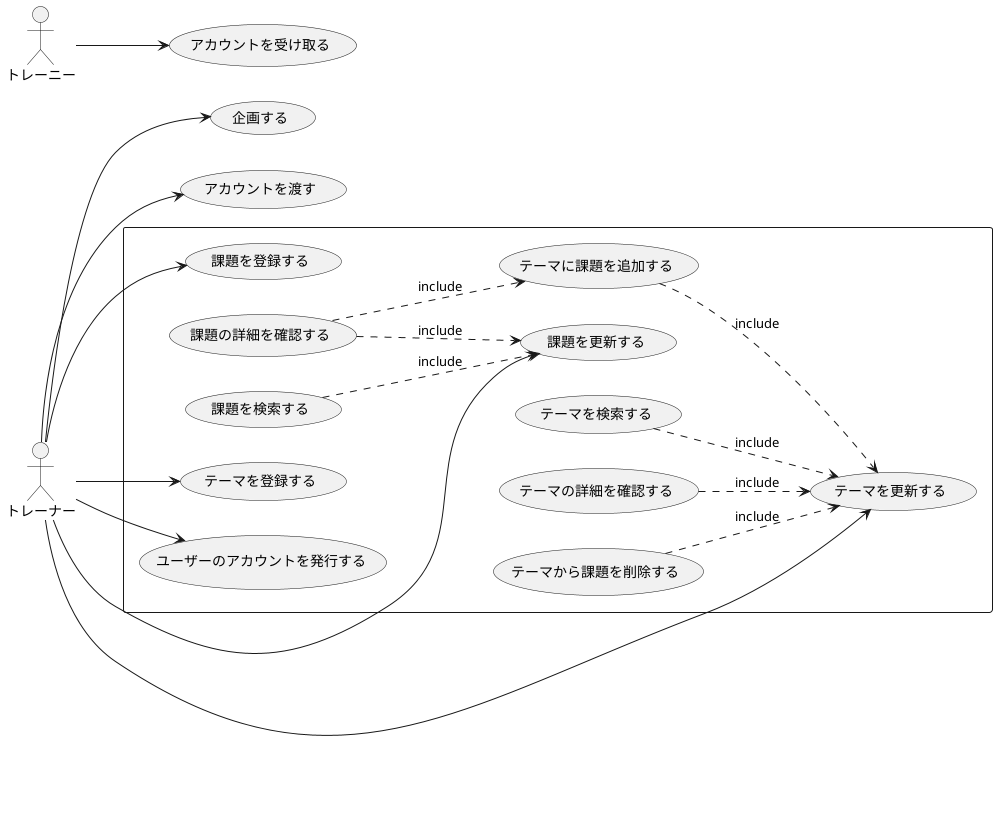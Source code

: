 @startuml
left to right direction
actor トレーナー as trainer

actor トレーニー as trainee

usecase (企画する) as plan
usecase (アカウントを渡す) as pass
usecase (アカウントを受け取る) as receive

rectangle {

    usecase (課題を登録する) as createChapter
    usecase (課題を検索する) as searchChapter
    usecase (課題の詳細を確認する) as detailChapter
    usecase (課題を更新する) as updateChapter
    usecase (テーマを登録する) as createTheme
    usecase (テーマを検索する) as searchTheme
    usecase (テーマの詳細を確認する) as detailTheme
    usecase (テーマを更新する) as updateTheme
    usecase (テーマに課題を追加する) as addChapter
    usecase (テーマから課題を削除する) as removeChapter
    usecase (ユーザーのアカウントを発行する) as createUser
}

trainer --> createChapter
trainer --> updateChapter

searchChapter ..> updateChapter : include
detailChapter ..> updateChapter : include

trainer --> createTheme
trainer --> updateTheme

searchTheme ..> updateTheme : include
detailTheme ..> updateTheme : include

addChapter ..> updateTheme : include
detailChapter ..> addChapter : include
removeChapter ..> updateTheme : include

trainer --> createUser

trainer --> plan
trainer --> pass

trainee --> receive
@enduml